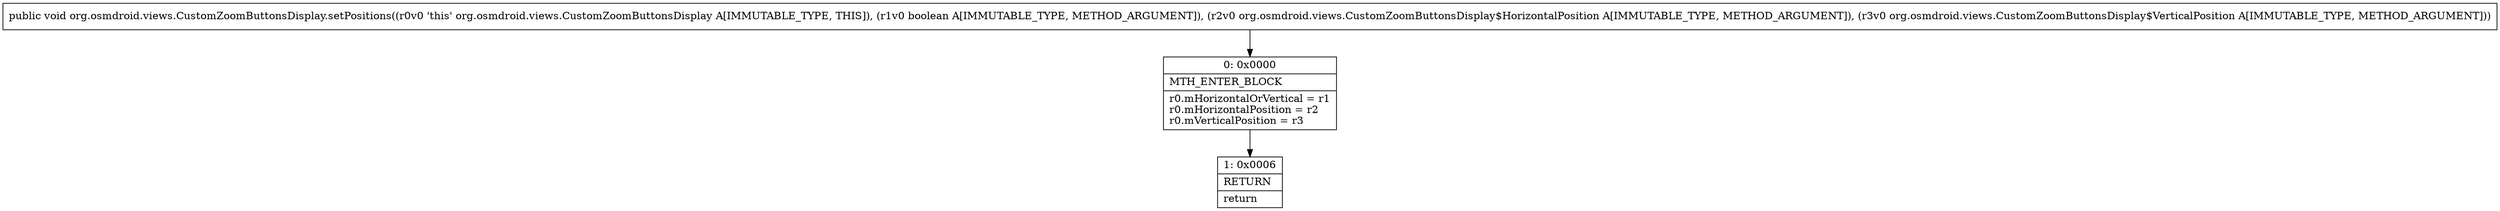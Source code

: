 digraph "CFG fororg.osmdroid.views.CustomZoomButtonsDisplay.setPositions(ZLorg\/osmdroid\/views\/CustomZoomButtonsDisplay$HorizontalPosition;Lorg\/osmdroid\/views\/CustomZoomButtonsDisplay$VerticalPosition;)V" {
Node_0 [shape=record,label="{0\:\ 0x0000|MTH_ENTER_BLOCK\l|r0.mHorizontalOrVertical = r1\lr0.mHorizontalPosition = r2\lr0.mVerticalPosition = r3\l}"];
Node_1 [shape=record,label="{1\:\ 0x0006|RETURN\l|return\l}"];
MethodNode[shape=record,label="{public void org.osmdroid.views.CustomZoomButtonsDisplay.setPositions((r0v0 'this' org.osmdroid.views.CustomZoomButtonsDisplay A[IMMUTABLE_TYPE, THIS]), (r1v0 boolean A[IMMUTABLE_TYPE, METHOD_ARGUMENT]), (r2v0 org.osmdroid.views.CustomZoomButtonsDisplay$HorizontalPosition A[IMMUTABLE_TYPE, METHOD_ARGUMENT]), (r3v0 org.osmdroid.views.CustomZoomButtonsDisplay$VerticalPosition A[IMMUTABLE_TYPE, METHOD_ARGUMENT])) }"];
MethodNode -> Node_0;
Node_0 -> Node_1;
}


